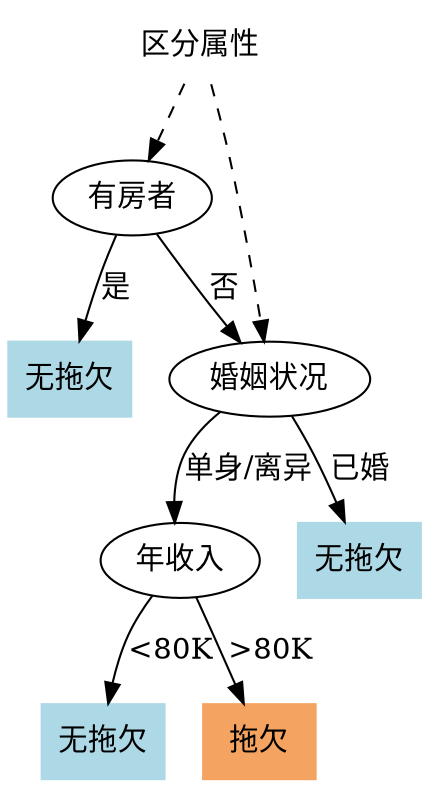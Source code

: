 digraph decisionTree {
	node [fontname=STKAITI shape=rect]
	A0 [label="区分属性" shape=plaintext]
	A [label="有房者" shape=oval]
	B [label="无拖欠" color=lightblue style=filled]
	C [label="婚姻状况" shape=oval]
	D [label="年收入" shape=oval]
	E [label="无拖欠" color=lightblue style=filled]
	F [label="无拖欠" color=lightblue style=filled]
	G [label="拖欠" color=sandybrown style=filled]
	A0 -> A [style=dashed]
	A0 -> C [style=dashed]
	A -> B [label="是"]
	A -> C [label="否"]
	C -> D [label="单身/离异"]
	C -> E [label="已婚"]
	D -> F [label="<80K"]
	D -> G [label=">80K"]
}
